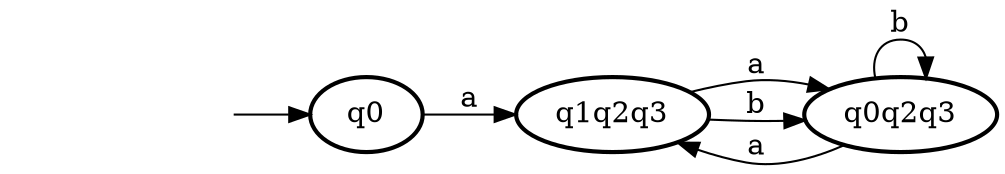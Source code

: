 digraph Respuesta  { rankdir=LR;
	_invisible [style="invis"];
	q0 [penwidth="2"];
	q1q2q3 [penwidth="2"];
	q0q2q3 [penwidth="2"];
	_invisible -> q0 ;
	q0 -> q1q2q3 [label="a"];
	q1q2q3 -> q0q2q3 [label="a"];
	q1q2q3 -> q0q2q3 [label="b"];
	q0q2q3 -> q1q2q3 [label="a"];
	q0q2q3 -> q0q2q3 [label="b"];
}